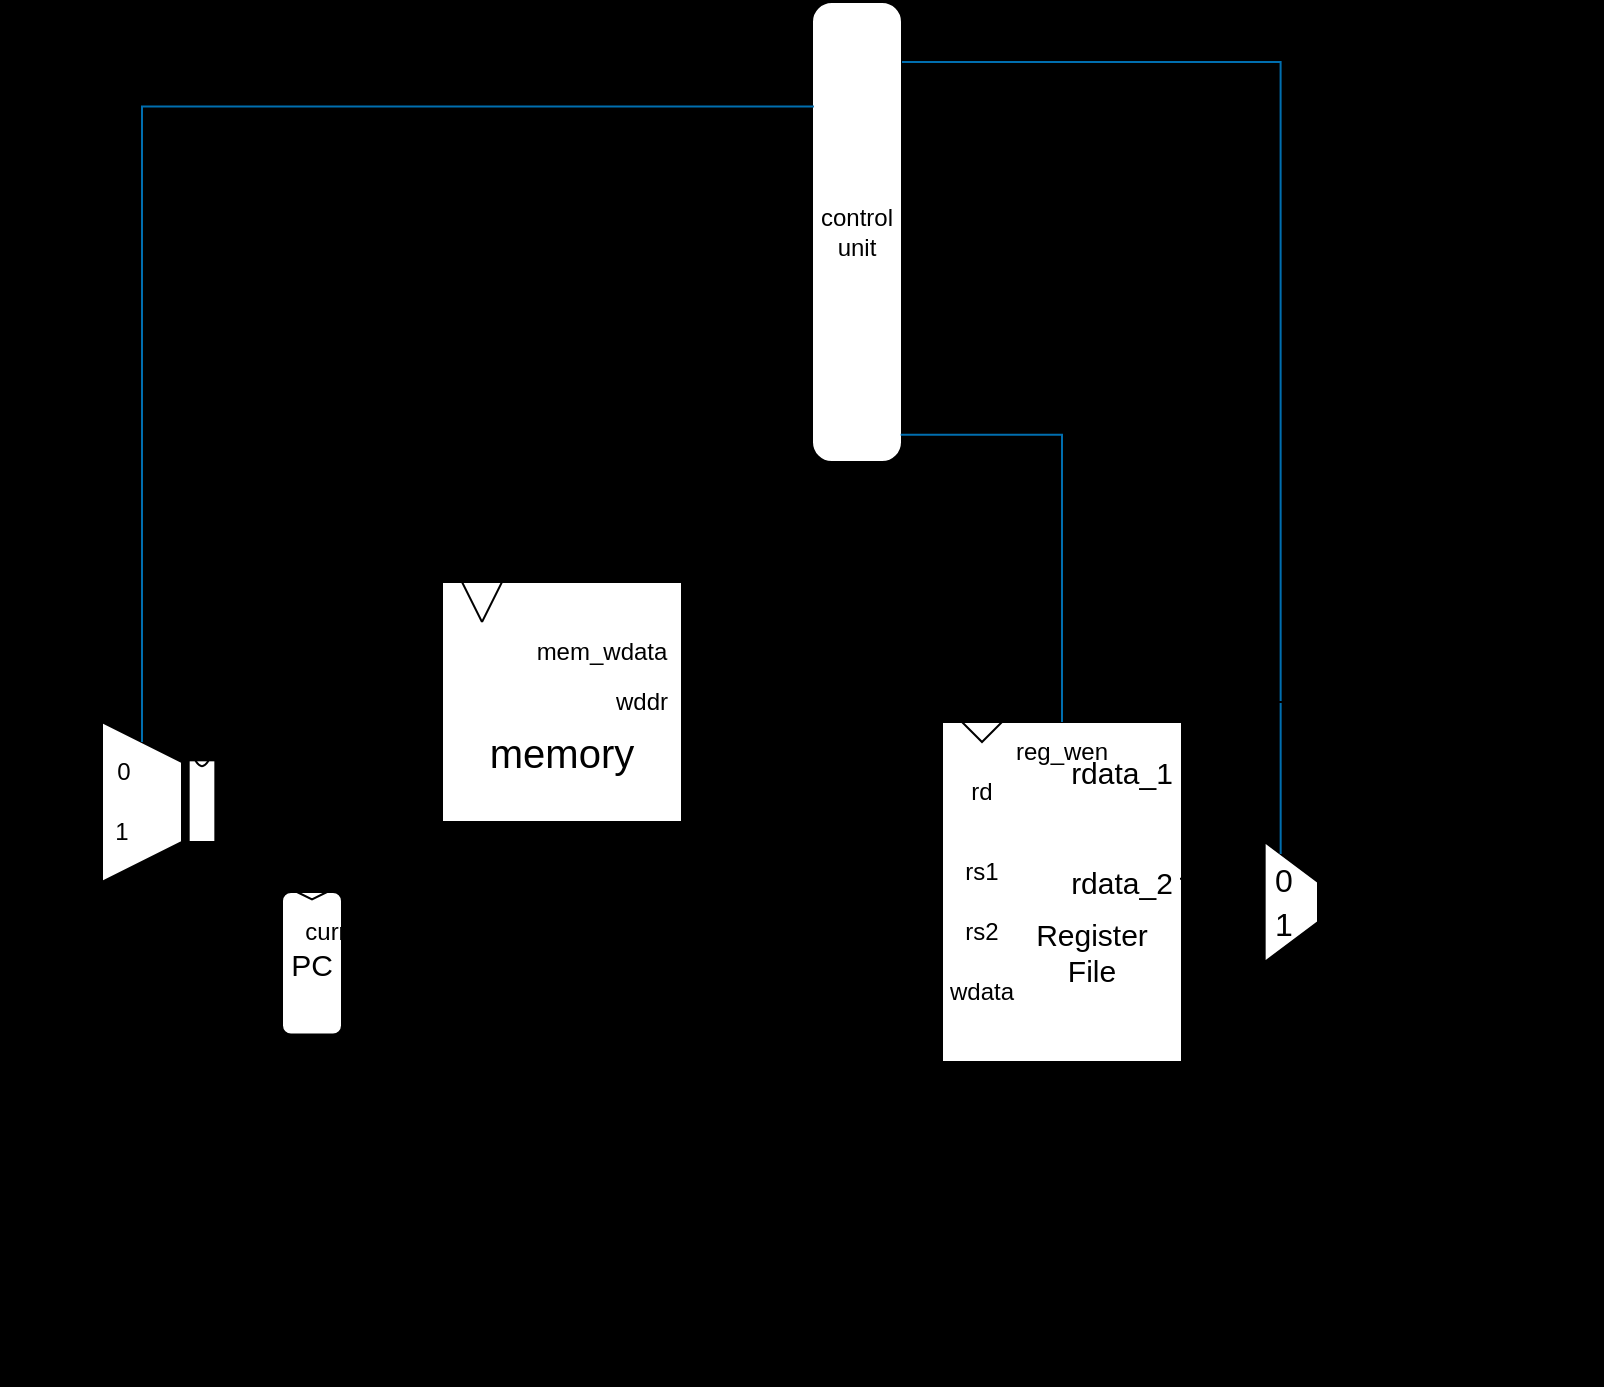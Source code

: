 <mxfile version="21.0.8" type="github" pages="2">
  <diagram name="Page-1" id="16e2658f-23c8-b752-8be9-c03fbebb8bbe">
    <mxGraphModel dx="666" dy="1023" grid="1" gridSize="10" guides="1" tooltips="1" connect="1" arrows="0" fold="1" page="0" pageScale="1" pageWidth="1100" pageHeight="850" background="#000000" math="0" shadow="0">
      <root>
        <mxCell id="0" />
        <mxCell id="1" parent="0" />
        <mxCell id="jSqCd0GQv_M0WnS283iv-14" value="" style="group" parent="1" vertex="1" connectable="0">
          <mxGeometry x="290" y="146.25" width="30" height="90" as="geometry" />
        </mxCell>
        <mxCell id="JPiBVwmPEjv8jOsTFSt1-4" value="PC" style="rounded=1;whiteSpace=wrap;html=1;fontSize=15;fillColor=default;container=0;" parent="jSqCd0GQv_M0WnS283iv-14" vertex="1">
          <mxGeometry y="18.75" width="30" height="71.25" as="geometry" />
        </mxCell>
        <mxCell id="JPiBVwmPEjv8jOsTFSt1-5" value="" style="edgeStyle=none;orthogonalLoop=1;jettySize=auto;html=1;rounded=0;fontSize=15;startArrow=none;startFill=0;endArrow=none;endFill=0;exitX=0.25;exitY=0;exitDx=0;exitDy=0;entryX=0.75;entryY=0;entryDx=0;entryDy=0;" parent="jSqCd0GQv_M0WnS283iv-14" source="JPiBVwmPEjv8jOsTFSt1-4" target="JPiBVwmPEjv8jOsTFSt1-4" edge="1">
          <mxGeometry width="80" relative="1" as="geometry">
            <mxPoint x="5.0" y="18.75" as="sourcePoint" />
            <mxPoint x="25.0" y="18.75" as="targetPoint" />
            <Array as="points">
              <mxPoint x="15" y="22.5" />
            </Array>
          </mxGeometry>
        </mxCell>
        <mxCell id="JPiBVwmPEjv8jOsTFSt1-6" value="" style="edgeStyle=none;orthogonalLoop=1;jettySize=auto;html=1;rounded=0;fontSize=15;startArrow=none;startFill=0;endArrow=none;endFill=0;" parent="jSqCd0GQv_M0WnS283iv-14" edge="1">
          <mxGeometry width="80" relative="1" as="geometry">
            <mxPoint x="15" y="11.25" as="sourcePoint" />
            <mxPoint x="14.905" y="18.75" as="targetPoint" />
            <Array as="points" />
          </mxGeometry>
        </mxCell>
        <mxCell id="JPiBVwmPEjv8jOsTFSt1-7" value="clk" style="text;strokeColor=none;align=center;fillColor=none;html=1;verticalAlign=middle;whiteSpace=wrap;rounded=0;fontSize=15;container=0;" parent="jSqCd0GQv_M0WnS283iv-14" vertex="1">
          <mxGeometry y="-6.25" width="30" height="11.25" as="geometry" />
        </mxCell>
        <mxCell id="jSqCd0GQv_M0WnS283iv-16" value="" style="edgeStyle=none;orthogonalLoop=1;jettySize=auto;html=1;rounded=0;fontSize=12;startSize=8;endSize=8;curved=1;endArrow=none;endFill=0;exitX=0.5;exitY=0;exitDx=0;exitDy=0;" parent="1" source="jSqCd0GQv_M0WnS283iv-67" edge="1">
          <mxGeometry width="120" relative="1" as="geometry">
            <mxPoint x="320" y="120" as="sourcePoint" />
            <mxPoint x="370" y="120" as="targetPoint" />
            <Array as="points" />
          </mxGeometry>
        </mxCell>
        <mxCell id="jSqCd0GQv_M0WnS283iv-17" value="" style="whiteSpace=wrap;html=1;aspect=fixed;fontFamily=Helvetica;fontSize=12;fontColor=default;direction=north;" parent="1" vertex="1">
          <mxGeometry x="370" y="10" width="120" height="120" as="geometry" />
        </mxCell>
        <mxCell id="jSqCd0GQv_M0WnS283iv-18" value="&lt;font style=&quot;font-size: 20px;&quot;&gt;memory&lt;/font&gt;" style="text;strokeColor=none;align=center;fillColor=none;html=1;verticalAlign=middle;whiteSpace=wrap;rounded=0;fontSize=12;fontFamily=Helvetica;fontColor=default;" parent="1" vertex="1">
          <mxGeometry x="400" y="80" width="60" height="30" as="geometry" />
        </mxCell>
        <mxCell id="jSqCd0GQv_M0WnS283iv-19" value="next_pc" style="text;strokeColor=none;align=center;fillColor=none;html=1;verticalAlign=middle;whiteSpace=wrap;rounded=0;fontSize=12;fontFamily=Helvetica;fontColor=default;" parent="1" vertex="1">
          <mxGeometry x="270" y="90" height="30" as="geometry" />
        </mxCell>
        <mxCell id="jSqCd0GQv_M0WnS283iv-20" value="inst" style="text;strokeColor=none;align=center;fillColor=none;html=1;verticalAlign=middle;whiteSpace=wrap;rounded=0;fontSize=12;fontFamily=Helvetica;fontColor=default;" parent="1" vertex="1">
          <mxGeometry x="490" y="90" width="60" height="30" as="geometry" />
        </mxCell>
        <mxCell id="jSqCd0GQv_M0WnS283iv-21" value="" style="edgeStyle=none;orthogonalLoop=1;jettySize=auto;html=1;rounded=0;labelBackgroundColor=default;strokeColor=default;fontFamily=Helvetica;fontSize=12;fontColor=default;endArrow=none;endFill=0;startSize=8;endSize=8;shape=connector;curved=1;" parent="1" edge="1">
          <mxGeometry width="120" relative="1" as="geometry">
            <mxPoint x="490" y="120" as="sourcePoint" />
            <mxPoint x="540" y="120" as="targetPoint" />
            <Array as="points" />
          </mxGeometry>
        </mxCell>
        <mxCell id="jSqCd0GQv_M0WnS283iv-22" value="" style="edgeStyle=none;orthogonalLoop=1;jettySize=auto;html=1;rounded=0;labelBackgroundColor=default;strokeColor=default;fontFamily=Helvetica;fontSize=12;fontColor=default;endArrow=none;endFill=0;startSize=8;endSize=8;shape=connector;curved=1;" parent="1" edge="1">
          <mxGeometry width="120" relative="1" as="geometry">
            <mxPoint x="540" y="90" as="sourcePoint" />
            <mxPoint x="540" y="240" as="targetPoint" />
            <Array as="points" />
          </mxGeometry>
        </mxCell>
        <mxCell id="jSqCd0GQv_M0WnS283iv-33" value="" style="edgeStyle=none;orthogonalLoop=1;jettySize=auto;html=1;rounded=0;labelBackgroundColor=default;strokeColor=default;fontFamily=Helvetica;fontSize=12;fontColor=default;endArrow=none;endFill=0;startSize=8;endSize=8;shape=connector;curved=1;" parent="1" edge="1">
          <mxGeometry width="120" relative="1" as="geometry">
            <mxPoint x="540" y="114.66" as="sourcePoint" />
            <mxPoint x="620" y="115" as="targetPoint" />
            <Array as="points" />
          </mxGeometry>
        </mxCell>
        <mxCell id="jSqCd0GQv_M0WnS283iv-34" value="19:15" style="text;strokeColor=none;align=center;fillColor=none;html=1;verticalAlign=middle;whiteSpace=wrap;rounded=0;fontSize=12;fontFamily=Helvetica;fontColor=default;" parent="1" vertex="1">
          <mxGeometry x="550" y="90" width="60" height="30" as="geometry" />
        </mxCell>
        <mxCell id="jSqCd0GQv_M0WnS283iv-35" value="" style="edgeStyle=none;orthogonalLoop=1;jettySize=auto;html=1;rounded=0;labelBackgroundColor=default;strokeColor=default;fontFamily=Helvetica;fontSize=12;fontColor=default;endArrow=none;endFill=0;startSize=8;endSize=8;shape=connector;curved=1;" parent="1" edge="1">
          <mxGeometry width="120" relative="1" as="geometry">
            <mxPoint x="540" y="154.66" as="sourcePoint" />
            <mxPoint x="620" y="155" as="targetPoint" />
            <Array as="points" />
          </mxGeometry>
        </mxCell>
        <mxCell id="jSqCd0GQv_M0WnS283iv-36" value="24:20" style="text;strokeColor=none;align=center;fillColor=none;html=1;verticalAlign=middle;whiteSpace=wrap;rounded=0;fontSize=12;fontFamily=Helvetica;fontColor=default;" parent="1" vertex="1">
          <mxGeometry x="550" y="130" width="60" height="30" as="geometry" />
        </mxCell>
        <mxCell id="jSqCd0GQv_M0WnS283iv-39" value="" style="edgeStyle=none;orthogonalLoop=1;jettySize=auto;html=1;rounded=0;labelBackgroundColor=default;strokeColor=default;fontFamily=Helvetica;fontSize=12;fontColor=default;endArrow=none;endFill=0;startSize=8;endSize=8;shape=connector;curved=1;" parent="1" edge="1">
          <mxGeometry width="120" relative="1" as="geometry">
            <mxPoint x="540" y="184.66" as="sourcePoint" />
            <mxPoint x="620" y="185" as="targetPoint" />
            <Array as="points" />
          </mxGeometry>
        </mxCell>
        <mxCell id="jSqCd0GQv_M0WnS283iv-40" value="11:7" style="text;strokeColor=none;align=center;fillColor=none;html=1;verticalAlign=middle;whiteSpace=wrap;rounded=0;fontSize=12;fontFamily=Helvetica;fontColor=default;" parent="1" vertex="1">
          <mxGeometry x="550" y="160" width="60" height="30" as="geometry" />
        </mxCell>
        <mxCell id="jSqCd0GQv_M0WnS283iv-44" value="control&lt;br&gt;unit" style="rounded=1;whiteSpace=wrap;html=1;fontFamily=Helvetica;fontSize=12;fontColor=default;direction=south;arcSize=22;" parent="1" vertex="1">
          <mxGeometry x="555" y="-280" width="45" height="230" as="geometry" />
        </mxCell>
        <mxCell id="jSqCd0GQv_M0WnS283iv-45" value="need_imm" style="text;strokeColor=none;align=center;fillColor=none;html=1;verticalAlign=middle;whiteSpace=wrap;rounded=0;fontSize=12;fontFamily=Helvetica;fontColor=default;" parent="1" vertex="1">
          <mxGeometry x="610" y="-280" width="60" height="30" as="geometry" />
        </mxCell>
        <mxCell id="jSqCd0GQv_M0WnS283iv-46" value="inst_not_ipl" style="text;strokeColor=none;align=center;fillColor=none;html=1;verticalAlign=middle;whiteSpace=wrap;rounded=0;fontSize=12;fontFamily=Helvetica;fontColor=default;" parent="1" vertex="1">
          <mxGeometry x="610" y="-160" width="60" height="30" as="geometry" />
        </mxCell>
        <mxCell id="jSqCd0GQv_M0WnS283iv-47" value="is_ebreak" style="text;strokeColor=none;align=center;fillColor=none;html=1;verticalAlign=middle;whiteSpace=wrap;rounded=0;fontSize=12;fontFamily=Helvetica;fontColor=default;" parent="1" vertex="1">
          <mxGeometry x="610" y="-200" width="60" height="30" as="geometry" />
        </mxCell>
        <mxCell id="jSqCd0GQv_M0WnS283iv-48" value="is_auipc" style="text;strokeColor=none;align=center;fillColor=none;html=1;verticalAlign=middle;whiteSpace=wrap;rounded=0;fontSize=12;fontFamily=Helvetica;fontColor=default;" parent="1" vertex="1">
          <mxGeometry x="610" y="-240" width="60" height="30" as="geometry" />
        </mxCell>
        <mxCell id="jSqCd0GQv_M0WnS283iv-59" value="" style="group" parent="1" vertex="1" connectable="0">
          <mxGeometry x="600" y="280" width="120" height="50" as="geometry" />
        </mxCell>
        <mxCell id="jSqCd0GQv_M0WnS283iv-52" value="" style="edgeStyle=none;orthogonalLoop=1;jettySize=auto;html=1;rounded=0;labelBackgroundColor=default;strokeColor=default;fontFamily=Helvetica;fontSize=12;fontColor=default;endArrow=none;endFill=0;startSize=8;endSize=8;shape=connector;curved=1;" parent="jSqCd0GQv_M0WnS283iv-59" edge="1">
          <mxGeometry width="120" relative="1" as="geometry">
            <mxPoint x="0.289" y="31.25" as="sourcePoint" />
            <mxPoint x="120" as="targetPoint" />
            <Array as="points" />
          </mxGeometry>
        </mxCell>
        <mxCell id="jSqCd0GQv_M0WnS283iv-54" value="" style="edgeStyle=none;orthogonalLoop=1;jettySize=auto;html=1;rounded=0;labelBackgroundColor=default;strokeColor=default;fontFamily=Helvetica;fontSize=12;fontColor=default;endArrow=none;endFill=0;startSize=8;endSize=8;shape=connector;curved=1;" parent="jSqCd0GQv_M0WnS283iv-59" edge="1">
          <mxGeometry width="120" relative="1" as="geometry">
            <mxPoint x="0.289" y="50" as="sourcePoint" />
            <mxPoint x="120" y="50" as="targetPoint" />
            <Array as="points" />
          </mxGeometry>
        </mxCell>
        <mxCell id="jSqCd0GQv_M0WnS283iv-55" value="" style="edgeStyle=none;orthogonalLoop=1;jettySize=auto;html=1;rounded=0;labelBackgroundColor=default;strokeColor=default;fontFamily=Helvetica;fontSize=12;fontColor=default;endArrow=none;endFill=0;startSize=8;endSize=8;shape=connector;curved=1;" parent="jSqCd0GQv_M0WnS283iv-59" edge="1">
          <mxGeometry width="120" relative="1" as="geometry">
            <mxPoint x="120" as="sourcePoint" />
            <mxPoint x="120" y="50" as="targetPoint" />
            <Array as="points" />
          </mxGeometry>
        </mxCell>
        <mxCell id="jSqCd0GQv_M0WnS283iv-56" value="" style="edgeStyle=none;orthogonalLoop=1;jettySize=auto;html=1;rounded=0;labelBackgroundColor=default;strokeColor=default;fontFamily=Helvetica;fontSize=12;fontColor=default;endArrow=none;endFill=0;startSize=8;endSize=8;shape=connector;curved=1;" parent="jSqCd0GQv_M0WnS283iv-59" edge="1">
          <mxGeometry width="120" relative="1" as="geometry">
            <mxPoint y="31.25" as="sourcePoint" />
            <mxPoint x="0.289" y="50" as="targetPoint" />
            <Array as="points" />
          </mxGeometry>
        </mxCell>
        <mxCell id="jSqCd0GQv_M0WnS283iv-58" value="extend" style="text;strokeColor=none;align=center;fillColor=none;html=1;verticalAlign=middle;whiteSpace=wrap;rounded=0;fontSize=12;fontFamily=Helvetica;fontColor=default;container=0;" parent="jSqCd0GQv_M0WnS283iv-59" vertex="1">
          <mxGeometry x="40.035" y="27.778" width="39.936" height="16.667" as="geometry" />
        </mxCell>
        <mxCell id="jSqCd0GQv_M0WnS283iv-60" value="" style="edgeStyle=none;orthogonalLoop=1;jettySize=auto;html=1;rounded=0;labelBackgroundColor=default;strokeColor=default;fontFamily=Helvetica;fontSize=12;fontColor=default;endArrow=none;endFill=0;startSize=8;endSize=8;shape=connector;curved=1;" parent="1" edge="1">
          <mxGeometry width="120" relative="1" as="geometry">
            <mxPoint x="380" y="10" as="sourcePoint" />
            <mxPoint x="390" y="30" as="targetPoint" />
            <Array as="points" />
          </mxGeometry>
        </mxCell>
        <mxCell id="jSqCd0GQv_M0WnS283iv-61" value="" style="edgeStyle=none;orthogonalLoop=1;jettySize=auto;html=1;rounded=0;labelBackgroundColor=default;strokeColor=default;fontFamily=Helvetica;fontSize=12;fontColor=default;endArrow=none;endFill=0;startSize=8;endSize=8;shape=connector;curved=1;" parent="1" edge="1">
          <mxGeometry width="120" relative="1" as="geometry">
            <mxPoint x="400" y="10" as="sourcePoint" />
            <mxPoint x="390" y="30" as="targetPoint" />
            <Array as="points" />
          </mxGeometry>
        </mxCell>
        <mxCell id="jSqCd0GQv_M0WnS283iv-62" value="" style="edgeStyle=none;orthogonalLoop=1;jettySize=auto;html=1;rounded=0;labelBackgroundColor=default;strokeColor=default;fontFamily=Helvetica;fontSize=12;fontColor=default;endArrow=none;endFill=0;startSize=8;endSize=8;shape=connector;curved=1;" parent="1" edge="1">
          <mxGeometry width="120" relative="1" as="geometry">
            <mxPoint x="390" y="-10" as="sourcePoint" />
            <mxPoint x="390" y="10" as="targetPoint" />
            <Array as="points" />
          </mxGeometry>
        </mxCell>
        <mxCell id="jSqCd0GQv_M0WnS283iv-64" value="clk" style="text;strokeColor=none;align=center;fillColor=none;html=1;verticalAlign=middle;whiteSpace=wrap;rounded=0;fontSize=12;fontFamily=Helvetica;fontColor=default;" parent="1" vertex="1">
          <mxGeometry x="360" y="-40" width="60" height="30" as="geometry" />
        </mxCell>
        <mxCell id="jSqCd0GQv_M0WnS283iv-67" value="" style="shape=trapezoid;perimeter=trapezoidPerimeter;whiteSpace=wrap;html=1;fixedSize=1;fontFamily=Helvetica;fontSize=12;fontColor=default;direction=south;" parent="1" vertex="1">
          <mxGeometry x="200" y="80" width="40" height="80" as="geometry" />
        </mxCell>
        <mxCell id="jSqCd0GQv_M0WnS283iv-70" value="" style="edgeStyle=none;orthogonalLoop=1;jettySize=auto;html=1;rounded=0;labelBackgroundColor=default;strokeColor=default;fontFamily=Helvetica;fontSize=12;fontColor=default;endArrow=none;endFill=0;startSize=8;endSize=8;shape=connector;curved=1;" parent="1" edge="1">
          <mxGeometry width="120" relative="1" as="geometry">
            <mxPoint x="260" y="200" as="sourcePoint" />
            <mxPoint x="290" y="200" as="targetPoint" />
            <Array as="points" />
          </mxGeometry>
        </mxCell>
        <mxCell id="jSqCd0GQv_M0WnS283iv-71" value="" style="edgeStyle=none;orthogonalLoop=1;jettySize=auto;html=1;rounded=0;labelBackgroundColor=default;strokeColor=default;fontFamily=Helvetica;fontSize=12;fontColor=default;endArrow=none;endFill=0;startSize=8;endSize=8;shape=connector;curved=1;" parent="1" edge="1">
          <mxGeometry width="120" relative="1" as="geometry">
            <mxPoint x="260" y="120" as="sourcePoint" />
            <mxPoint x="260" y="200" as="targetPoint" />
            <Array as="points" />
          </mxGeometry>
        </mxCell>
        <mxCell id="jSqCd0GQv_M0WnS283iv-75" value="0" style="text;strokeColor=none;align=center;fillColor=none;html=1;verticalAlign=middle;whiteSpace=wrap;rounded=0;fontSize=12;fontFamily=Helvetica;fontColor=default;" parent="1" vertex="1">
          <mxGeometry x="181" y="90" width="60" height="30" as="geometry" />
        </mxCell>
        <mxCell id="jSqCd0GQv_M0WnS283iv-76" value="1" style="text;strokeColor=none;align=center;fillColor=none;html=1;verticalAlign=middle;whiteSpace=wrap;rounded=0;fontSize=12;fontFamily=Helvetica;fontColor=default;" parent="1" vertex="1">
          <mxGeometry x="180" y="120" width="60" height="30" as="geometry" />
        </mxCell>
        <mxCell id="jSqCd0GQv_M0WnS283iv-107" value="4" style="text;strokeColor=none;align=center;fillColor=none;html=1;verticalAlign=middle;whiteSpace=wrap;rounded=0;fontSize=12;fontFamily=Helvetica;fontColor=default;" parent="1" vertex="1">
          <mxGeometry x="300" y="320" width="60" height="30" as="geometry" />
        </mxCell>
        <mxCell id="jSqCd0GQv_M0WnS283iv-109" value="" style="edgeStyle=elbowEdgeStyle;elbow=horizontal;endArrow=none;html=1;curved=0;rounded=0;endSize=8;startSize=8;labelBackgroundColor=default;strokeColor=default;fontFamily=Helvetica;fontSize=12;fontColor=default;shape=connector;endFill=0;" parent="1" edge="1">
          <mxGeometry width="50" height="50" relative="1" as="geometry">
            <mxPoint x="320" y="200" as="sourcePoint" />
            <mxPoint x="350" y="280" as="targetPoint" />
            <Array as="points">
              <mxPoint x="340" y="240" />
            </Array>
          </mxGeometry>
        </mxCell>
        <mxCell id="jSqCd0GQv_M0WnS283iv-113" value="" style="edgeStyle=segmentEdgeStyle;endArrow=none;html=1;curved=0;rounded=0;endSize=8;startSize=8;labelBackgroundColor=default;strokeColor=default;fontFamily=Helvetica;fontSize=12;fontColor=default;shape=connector;endFill=0;" parent="1" edge="1">
          <mxGeometry width="50" height="50" relative="1" as="geometry">
            <mxPoint x="600" y="320" as="sourcePoint" />
            <mxPoint x="540" y="220" as="targetPoint" />
          </mxGeometry>
        </mxCell>
        <mxCell id="jSqCd0GQv_M0WnS283iv-124" value="for control transfer instructions,&amp;nbsp; like jar&amp;nbsp; ..." style="text;strokeColor=none;align=center;fillColor=none;html=1;verticalAlign=middle;whiteSpace=wrap;rounded=0;fontSize=12;fontFamily=Helvetica;fontColor=default;" parent="1" vertex="1">
          <mxGeometry x="800" y="360" width="150" height="30" as="geometry" />
        </mxCell>
        <mxCell id="jSqCd0GQv_M0WnS283iv-137" value="" style="edgeStyle=none;orthogonalLoop=1;jettySize=auto;html=1;rounded=0;labelBackgroundColor=default;strokeColor=default;fontFamily=Helvetica;fontSize=12;fontColor=default;endArrow=none;endFill=0;startSize=8;endSize=8;shape=connector;curved=1;" parent="1" edge="1">
          <mxGeometry width="120" relative="1" as="geometry">
            <mxPoint x="340" y="260" as="sourcePoint" />
            <mxPoint x="830" y="260" as="targetPoint" />
            <Array as="points" />
          </mxGeometry>
        </mxCell>
        <mxCell id="jSqCd0GQv_M0WnS283iv-160" value="" style="group" parent="1" vertex="1" connectable="0">
          <mxGeometry x="350" y="270" width="59.14" height="80" as="geometry" />
        </mxCell>
        <mxCell id="jSqCd0GQv_M0WnS283iv-144" value="" style="edgeStyle=none;orthogonalLoop=1;jettySize=auto;html=1;rounded=0;labelBackgroundColor=default;strokeColor=default;fontFamily=Helvetica;fontSize=12;fontColor=default;endArrow=none;endFill=0;startSize=8;endSize=8;shape=connector;curved=1;" parent="jSqCd0GQv_M0WnS283iv-160" edge="1">
          <mxGeometry width="120" relative="1" as="geometry">
            <mxPoint x="20" y="30" as="sourcePoint" />
            <mxPoint x="30" y="40" as="targetPoint" />
            <Array as="points" />
          </mxGeometry>
        </mxCell>
        <mxCell id="jSqCd0GQv_M0WnS283iv-145" value="" style="edgeStyle=none;orthogonalLoop=1;jettySize=auto;html=1;rounded=0;labelBackgroundColor=default;strokeColor=default;fontFamily=Helvetica;fontSize=12;fontColor=default;endArrow=none;endFill=0;startSize=8;endSize=8;shape=connector;curved=1;" parent="jSqCd0GQv_M0WnS283iv-160" edge="1">
          <mxGeometry width="120" relative="1" as="geometry">
            <mxPoint x="20" y="50" as="sourcePoint" />
            <mxPoint x="30" y="40" as="targetPoint" />
            <Array as="points" />
          </mxGeometry>
        </mxCell>
        <mxCell id="jSqCd0GQv_M0WnS283iv-94" value="" style="endArrow=none;html=1;rounded=0;fontSize=23;labelBackgroundColor=default;strokeColor=default;fontFamily=Helvetica;fontColor=default;startSize=8;endSize=8;shape=connector;curved=1;" parent="jSqCd0GQv_M0WnS283iv-160" edge="1">
          <mxGeometry width="50" height="50" relative="1" as="geometry">
            <mxPoint y="10" as="sourcePoint" />
            <mxPoint x="20.571" y="10" as="targetPoint" />
          </mxGeometry>
        </mxCell>
        <mxCell id="jSqCd0GQv_M0WnS283iv-98" value="" style="endArrow=none;html=1;rounded=0;labelBackgroundColor=default;strokeColor=default;fontFamily=Helvetica;fontSize=12;fontColor=default;startSize=8;endSize=8;shape=connector;curved=1;" parent="jSqCd0GQv_M0WnS283iv-160" edge="1">
          <mxGeometry width="50" height="50" relative="1" as="geometry">
            <mxPoint x="20.571" as="sourcePoint" />
            <mxPoint x="54.857" y="20" as="targetPoint" />
          </mxGeometry>
        </mxCell>
        <mxCell id="jSqCd0GQv_M0WnS283iv-99" value="" style="endArrow=none;html=1;rounded=0;movable=1;resizable=1;rotatable=1;deletable=1;editable=1;locked=0;connectable=1;labelBackgroundColor=default;strokeColor=default;fontFamily=Helvetica;fontSize=12;fontColor=default;startSize=8;endSize=8;shape=connector;curved=1;" parent="jSqCd0GQv_M0WnS283iv-160" edge="1">
          <mxGeometry width="50" height="50" relative="1" as="geometry">
            <mxPoint x="54.857" y="56" as="sourcePoint" />
            <mxPoint x="20.571" y="80" as="targetPoint" />
          </mxGeometry>
        </mxCell>
        <mxCell id="jSqCd0GQv_M0WnS283iv-100" value="" style="endArrow=none;html=1;rounded=0;labelBackgroundColor=default;strokeColor=default;fontFamily=Helvetica;fontSize=12;fontColor=default;startSize=8;endSize=8;shape=connector;curved=1;" parent="jSqCd0GQv_M0WnS283iv-160" edge="1">
          <mxGeometry width="50" height="50" relative="1" as="geometry">
            <mxPoint x="54.857" y="56" as="sourcePoint" />
            <mxPoint x="54.857" y="19.999" as="targetPoint" />
          </mxGeometry>
        </mxCell>
        <mxCell id="jSqCd0GQv_M0WnS283iv-101" value="&lt;font style=&quot;font-size: 23px;&quot;&gt;+&lt;/font&gt;" style="text;strokeColor=none;align=center;fillColor=none;html=1;verticalAlign=middle;whiteSpace=wrap;rounded=0;direction=south;rotation=-90;fontSize=12;fontFamily=Helvetica;fontColor=default;container=0;" parent="jSqCd0GQv_M0WnS283iv-160" vertex="1">
          <mxGeometry x="39.997" y="26" width="10.286" height="28" as="geometry" />
        </mxCell>
        <mxCell id="jSqCd0GQv_M0WnS283iv-102" value="" style="endArrow=none;html=1;rounded=0;fontSize=23;labelBackgroundColor=default;strokeColor=default;fontFamily=Helvetica;fontColor=default;startSize=8;endSize=8;shape=connector;curved=1;" parent="jSqCd0GQv_M0WnS283iv-160" edge="1">
          <mxGeometry width="50" height="50" relative="1" as="geometry">
            <mxPoint y="63" as="sourcePoint" />
            <mxPoint x="20.571" y="63" as="targetPoint" />
          </mxGeometry>
        </mxCell>
        <mxCell id="jSqCd0GQv_M0WnS283iv-147" value="" style="edgeStyle=none;orthogonalLoop=1;jettySize=auto;html=1;rounded=0;labelBackgroundColor=default;strokeColor=default;fontFamily=Helvetica;fontSize=12;fontColor=default;endArrow=none;endFill=0;startSize=8;endSize=8;shape=connector;curved=1;" parent="jSqCd0GQv_M0WnS283iv-160" edge="1">
          <mxGeometry width="120" relative="1" as="geometry">
            <mxPoint x="20" as="sourcePoint" />
            <mxPoint x="20" y="30" as="targetPoint" />
            <Array as="points" />
          </mxGeometry>
        </mxCell>
        <mxCell id="jSqCd0GQv_M0WnS283iv-148" value="" style="edgeStyle=none;orthogonalLoop=1;jettySize=auto;html=1;rounded=0;labelBackgroundColor=default;strokeColor=default;fontFamily=Helvetica;fontSize=12;fontColor=default;endArrow=none;endFill=0;startSize=8;endSize=8;shape=connector;curved=1;" parent="jSqCd0GQv_M0WnS283iv-160" edge="1">
          <mxGeometry width="120" relative="1" as="geometry">
            <mxPoint x="20" y="50" as="sourcePoint" />
            <mxPoint x="20" y="80" as="targetPoint" />
            <Array as="points" />
          </mxGeometry>
        </mxCell>
        <mxCell id="jSqCd0GQv_M0WnS283iv-161" value="" style="group" parent="1" vertex="1" connectable="0">
          <mxGeometry x="830" y="250" width="59.14" height="80" as="geometry" />
        </mxCell>
        <mxCell id="jSqCd0GQv_M0WnS283iv-162" value="" style="edgeStyle=none;orthogonalLoop=1;jettySize=auto;html=1;rounded=0;labelBackgroundColor=default;strokeColor=default;fontFamily=Helvetica;fontSize=12;fontColor=default;endArrow=none;endFill=0;startSize=8;endSize=8;shape=connector;curved=1;" parent="jSqCd0GQv_M0WnS283iv-161" edge="1">
          <mxGeometry width="120" relative="1" as="geometry">
            <mxPoint x="20" y="30" as="sourcePoint" />
            <mxPoint x="30" y="40" as="targetPoint" />
            <Array as="points" />
          </mxGeometry>
        </mxCell>
        <mxCell id="jSqCd0GQv_M0WnS283iv-163" value="" style="edgeStyle=none;orthogonalLoop=1;jettySize=auto;html=1;rounded=0;labelBackgroundColor=default;strokeColor=default;fontFamily=Helvetica;fontSize=12;fontColor=default;endArrow=none;endFill=0;startSize=8;endSize=8;shape=connector;curved=1;" parent="jSqCd0GQv_M0WnS283iv-161" edge="1">
          <mxGeometry width="120" relative="1" as="geometry">
            <mxPoint x="20" y="50" as="sourcePoint" />
            <mxPoint x="30" y="40" as="targetPoint" />
            <Array as="points" />
          </mxGeometry>
        </mxCell>
        <mxCell id="jSqCd0GQv_M0WnS283iv-164" value="" style="endArrow=none;html=1;rounded=0;fontSize=23;labelBackgroundColor=default;strokeColor=default;fontFamily=Helvetica;fontColor=default;startSize=8;endSize=8;shape=connector;curved=1;" parent="jSqCd0GQv_M0WnS283iv-161" edge="1">
          <mxGeometry width="50" height="50" relative="1" as="geometry">
            <mxPoint y="10" as="sourcePoint" />
            <mxPoint x="20.571" y="10" as="targetPoint" />
          </mxGeometry>
        </mxCell>
        <mxCell id="jSqCd0GQv_M0WnS283iv-165" value="" style="endArrow=none;html=1;rounded=0;labelBackgroundColor=default;strokeColor=default;fontFamily=Helvetica;fontSize=12;fontColor=default;startSize=8;endSize=8;shape=connector;curved=1;" parent="jSqCd0GQv_M0WnS283iv-161" edge="1">
          <mxGeometry width="50" height="50" relative="1" as="geometry">
            <mxPoint x="20.571" as="sourcePoint" />
            <mxPoint x="54.857" y="20" as="targetPoint" />
          </mxGeometry>
        </mxCell>
        <mxCell id="jSqCd0GQv_M0WnS283iv-166" value="" style="endArrow=none;html=1;rounded=0;movable=1;resizable=1;rotatable=1;deletable=1;editable=1;locked=0;connectable=1;labelBackgroundColor=default;strokeColor=default;fontFamily=Helvetica;fontSize=12;fontColor=default;startSize=8;endSize=8;shape=connector;curved=1;" parent="jSqCd0GQv_M0WnS283iv-161" edge="1">
          <mxGeometry width="50" height="50" relative="1" as="geometry">
            <mxPoint x="54.857" y="56" as="sourcePoint" />
            <mxPoint x="20.571" y="80" as="targetPoint" />
          </mxGeometry>
        </mxCell>
        <mxCell id="jSqCd0GQv_M0WnS283iv-167" value="" style="endArrow=none;html=1;rounded=0;labelBackgroundColor=default;strokeColor=default;fontFamily=Helvetica;fontSize=12;fontColor=default;startSize=8;endSize=8;shape=connector;curved=1;" parent="jSqCd0GQv_M0WnS283iv-161" edge="1">
          <mxGeometry width="50" height="50" relative="1" as="geometry">
            <mxPoint x="54.857" y="56" as="sourcePoint" />
            <mxPoint x="54.857" y="19.999" as="targetPoint" />
          </mxGeometry>
        </mxCell>
        <mxCell id="jSqCd0GQv_M0WnS283iv-168" value="&lt;font style=&quot;font-size: 23px;&quot;&gt;+&lt;/font&gt;" style="text;strokeColor=none;align=center;fillColor=none;html=1;verticalAlign=middle;whiteSpace=wrap;rounded=0;direction=south;rotation=-90;fontSize=12;fontFamily=Helvetica;fontColor=default;container=0;" parent="jSqCd0GQv_M0WnS283iv-161" vertex="1">
          <mxGeometry x="39.997" y="26" width="10.286" height="28" as="geometry" />
        </mxCell>
        <mxCell id="jSqCd0GQv_M0WnS283iv-170" value="" style="edgeStyle=none;orthogonalLoop=1;jettySize=auto;html=1;rounded=0;labelBackgroundColor=default;strokeColor=default;fontFamily=Helvetica;fontSize=12;fontColor=default;endArrow=none;endFill=0;startSize=8;endSize=8;shape=connector;curved=1;" parent="jSqCd0GQv_M0WnS283iv-161" edge="1">
          <mxGeometry width="120" relative="1" as="geometry">
            <mxPoint x="20" as="sourcePoint" />
            <mxPoint x="20" y="30" as="targetPoint" />
            <Array as="points" />
          </mxGeometry>
        </mxCell>
        <mxCell id="jSqCd0GQv_M0WnS283iv-171" value="" style="edgeStyle=none;orthogonalLoop=1;jettySize=auto;html=1;rounded=0;labelBackgroundColor=default;strokeColor=default;fontFamily=Helvetica;fontSize=12;fontColor=default;endArrow=none;endFill=0;startSize=8;endSize=8;shape=connector;curved=1;" parent="jSqCd0GQv_M0WnS283iv-161" edge="1">
          <mxGeometry width="120" relative="1" as="geometry">
            <mxPoint x="20" y="50" as="sourcePoint" />
            <mxPoint x="20" y="80" as="targetPoint" />
            <Array as="points" />
          </mxGeometry>
        </mxCell>
        <mxCell id="jSqCd0GQv_M0WnS283iv-172" value="" style="edgeStyle=none;orthogonalLoop=1;jettySize=auto;html=1;rounded=0;labelBackgroundColor=default;strokeColor=default;fontFamily=Helvetica;fontSize=12;fontColor=default;endArrow=none;endFill=0;startSize=8;endSize=8;shape=connector;curved=1;" parent="1" edge="1">
          <mxGeometry width="120" relative="1" as="geometry">
            <mxPoint x="720" y="309.74" as="sourcePoint" />
            <mxPoint x="850" y="310" as="targetPoint" />
            <Array as="points" />
          </mxGeometry>
        </mxCell>
        <mxCell id="jSqCd0GQv_M0WnS283iv-177" value="" style="edgeStyle=segmentEdgeStyle;endArrow=none;html=1;curved=0;rounded=0;endSize=8;startSize=8;labelBackgroundColor=default;strokeColor=default;fontFamily=Helvetica;fontSize=12;fontColor=default;shape=connector;elbow=horizontal;endFill=0;entryX=0;entryY=0.5;entryDx=0;entryDy=0;" parent="1" edge="1">
          <mxGeometry width="50" height="50" relative="1" as="geometry">
            <mxPoint x="402.14" y="310.003" as="sourcePoint" />
            <mxPoint x="173" y="105" as="targetPoint" />
            <Array as="points">
              <mxPoint x="423" y="310" />
              <mxPoint x="423" y="360" />
              <mxPoint x="173" y="360" />
            </Array>
          </mxGeometry>
        </mxCell>
        <mxCell id="jSqCd0GQv_M0WnS283iv-178" value="" style="edgeStyle=none;orthogonalLoop=1;jettySize=auto;html=1;rounded=0;labelBackgroundColor=default;strokeColor=default;fontFamily=Helvetica;fontSize=12;fontColor=default;endArrow=none;endFill=0;startSize=8;endSize=8;shape=connector;curved=0;elbow=horizontal;" parent="1" edge="1">
          <mxGeometry width="120" relative="1" as="geometry">
            <mxPoint x="173" y="105" as="sourcePoint" />
            <mxPoint x="200" y="105" as="targetPoint" />
            <Array as="points" />
          </mxGeometry>
        </mxCell>
        <mxCell id="jSqCd0GQv_M0WnS283iv-179" value="is_jal" style="text;strokeColor=none;align=center;fillColor=none;html=1;verticalAlign=middle;whiteSpace=wrap;rounded=0;fontSize=12;fontFamily=Helvetica;fontColor=default;" parent="1" vertex="1">
          <mxGeometry x="490" y="-260" width="60" height="30" as="geometry" />
        </mxCell>
        <mxCell id="jSqCd0GQv_M0WnS283iv-190" style="edgeStyle=segmentEdgeStyle;shape=connector;curved=0;rounded=0;orthogonalLoop=1;jettySize=auto;html=1;exitX=1;exitY=0;exitDx=0;exitDy=0;labelBackgroundColor=default;strokeColor=default;fontFamily=Helvetica;fontSize=12;fontColor=default;endArrow=none;endFill=0;startSize=8;endSize=8;elbow=horizontal;" parent="1" source="jSqCd0GQv_M0WnS283iv-182" edge="1">
          <mxGeometry relative="1" as="geometry">
            <mxPoint x="150" y="140" as="targetPoint" />
          </mxGeometry>
        </mxCell>
        <mxCell id="jSqCd0GQv_M0WnS283iv-182" value="" style="shape=partialRectangle;whiteSpace=wrap;html=1;bottom=0;right=0;fillColor=none;fontFamily=Helvetica;fontSize=12;fontColor=default;direction=south;" parent="1" vertex="1">
          <mxGeometry x="885.14" y="290" width="60" height="120" as="geometry" />
        </mxCell>
        <mxCell id="jSqCd0GQv_M0WnS283iv-185" style="edgeStyle=segmentEdgeStyle;shape=connector;curved=0;rounded=0;orthogonalLoop=1;jettySize=auto;html=1;exitX=0.5;exitY=1;exitDx=0;exitDy=0;labelBackgroundColor=default;strokeColor=default;fontFamily=Helvetica;fontSize=12;fontColor=default;endArrow=none;endFill=0;startSize=8;endSize=8;elbow=horizontal;" parent="1" source="jSqCd0GQv_M0WnS283iv-182" target="jSqCd0GQv_M0WnS283iv-182" edge="1">
          <mxGeometry relative="1" as="geometry" />
        </mxCell>
        <mxCell id="jSqCd0GQv_M0WnS283iv-186" style="edgeStyle=segmentEdgeStyle;shape=connector;curved=0;rounded=0;orthogonalLoop=1;jettySize=auto;html=1;exitX=0.25;exitY=0;exitDx=0;exitDy=0;labelBackgroundColor=default;strokeColor=default;fontFamily=Helvetica;fontSize=12;fontColor=default;endArrow=none;endFill=0;startSize=8;endSize=8;elbow=horizontal;" parent="1" source="jSqCd0GQv_M0WnS283iv-182" target="jSqCd0GQv_M0WnS283iv-182" edge="1">
          <mxGeometry relative="1" as="geometry" />
        </mxCell>
        <mxCell id="jSqCd0GQv_M0WnS283iv-187" style="edgeStyle=segmentEdgeStyle;shape=connector;curved=0;rounded=0;orthogonalLoop=1;jettySize=auto;html=1;exitX=1;exitY=0;exitDx=0;exitDy=0;labelBackgroundColor=default;strokeColor=default;fontFamily=Helvetica;fontSize=12;fontColor=default;endArrow=none;endFill=0;startSize=8;endSize=8;elbow=horizontal;" parent="1" source="jSqCd0GQv_M0WnS283iv-182" target="jSqCd0GQv_M0WnS283iv-182" edge="1">
          <mxGeometry relative="1" as="geometry" />
        </mxCell>
        <mxCell id="jSqCd0GQv_M0WnS283iv-193" value="" style="edgeStyle=none;orthogonalLoop=1;jettySize=auto;html=1;rounded=0;labelBackgroundColor=default;strokeColor=default;fontFamily=Helvetica;fontSize=12;fontColor=default;endArrow=none;endFill=0;startSize=8;endSize=8;shape=connector;curved=0;elbow=horizontal;" parent="1" edge="1">
          <mxGeometry width="120" relative="1" as="geometry">
            <mxPoint x="150" y="140" as="sourcePoint" />
            <mxPoint x="200" y="140" as="targetPoint" />
            <Array as="points" />
          </mxGeometry>
        </mxCell>
        <mxCell id="jSqCd0GQv_M0WnS283iv-195" value="" style="edgeStyle=segmentEdgeStyle;endArrow=none;html=1;curved=0;rounded=0;endSize=8;startSize=8;labelBackgroundColor=default;strokeColor=#006EAF;fontFamily=Helvetica;fontSize=12;fontColor=default;shape=connector;elbow=horizontal;endFill=0;exitX=0.227;exitY=0.979;exitDx=0;exitDy=0;exitPerimeter=0;fillColor=#1ba1e2;" parent="1" source="jSqCd0GQv_M0WnS283iv-44" edge="1">
          <mxGeometry width="50" height="50" relative="1" as="geometry">
            <mxPoint x="270" y="40" as="sourcePoint" />
            <mxPoint x="220" y="90" as="targetPoint" />
          </mxGeometry>
        </mxCell>
        <mxCell id="jSqCd0GQv_M0WnS283iv-197" value="" style="edgeStyle=none;orthogonalLoop=1;jettySize=auto;html=1;rounded=0;labelBackgroundColor=default;strokeColor=default;fontFamily=Helvetica;fontSize=12;fontColor=default;endArrow=none;endFill=0;startSize=8;endSize=8;shape=connector;curved=0;elbow=horizontal;" parent="1" edge="1">
          <mxGeometry width="120" relative="1" as="geometry">
            <mxPoint x="304.88" y="236.25" as="sourcePoint" />
            <mxPoint x="304.88" y="246.25" as="targetPoint" />
            <Array as="points" />
          </mxGeometry>
        </mxCell>
        <mxCell id="jSqCd0GQv_M0WnS283iv-198" value="rst" style="text;strokeColor=none;align=center;fillColor=none;html=1;verticalAlign=middle;whiteSpace=wrap;rounded=0;fontSize=12;fontFamily=Helvetica;fontColor=default;" parent="1" vertex="1">
          <mxGeometry x="275" y="236.25" width="60" height="30" as="geometry" />
        </mxCell>
        <mxCell id="jSqCd0GQv_M0WnS283iv-199" value="current_pc" style="text;strokeColor=none;align=center;fillColor=none;html=1;verticalAlign=middle;whiteSpace=wrap;rounded=0;fontSize=12;fontFamily=Helvetica;fontColor=default;" parent="1" vertex="1">
          <mxGeometry x="300" y="170" width="60" height="30" as="geometry" />
        </mxCell>
        <mxCell id="6wwXuKe9Kiaye6XiXN99-1" value="&lt;font style=&quot;font-size: 12px;&quot;&gt;aluop&lt;/font&gt;" style="text;strokeColor=none;align=center;fillColor=none;html=1;verticalAlign=middle;whiteSpace=wrap;rounded=0;fontSize=16;" parent="1" vertex="1">
          <mxGeometry x="610" y="-120" width="60" height="30" as="geometry" />
        </mxCell>
        <mxCell id="6wwXuKe9Kiaye6XiXN99-16" value="" style="group;fontSize=16;" parent="1" vertex="1" connectable="0">
          <mxGeometry x="810" y="95" width="59.14" height="80" as="geometry" />
        </mxCell>
        <mxCell id="6wwXuKe9Kiaye6XiXN99-17" value="" style="edgeStyle=none;orthogonalLoop=1;jettySize=auto;html=1;rounded=0;labelBackgroundColor=default;strokeColor=default;fontFamily=Helvetica;fontSize=12;fontColor=default;endArrow=none;endFill=0;startSize=8;endSize=8;shape=connector;curved=1;" parent="6wwXuKe9Kiaye6XiXN99-16" edge="1">
          <mxGeometry width="120" relative="1" as="geometry">
            <mxPoint x="20" y="30" as="sourcePoint" />
            <mxPoint x="30" y="40" as="targetPoint" />
            <Array as="points" />
          </mxGeometry>
        </mxCell>
        <mxCell id="6wwXuKe9Kiaye6XiXN99-18" value="" style="edgeStyle=none;orthogonalLoop=1;jettySize=auto;html=1;rounded=0;labelBackgroundColor=default;strokeColor=default;fontFamily=Helvetica;fontSize=12;fontColor=default;endArrow=none;endFill=0;startSize=8;endSize=8;shape=connector;curved=1;" parent="6wwXuKe9Kiaye6XiXN99-16" edge="1">
          <mxGeometry width="120" relative="1" as="geometry">
            <mxPoint x="20" y="50" as="sourcePoint" />
            <mxPoint x="30" y="40" as="targetPoint" />
            <Array as="points" />
          </mxGeometry>
        </mxCell>
        <mxCell id="6wwXuKe9Kiaye6XiXN99-20" value="" style="endArrow=none;html=1;rounded=0;labelBackgroundColor=default;strokeColor=default;fontFamily=Helvetica;fontSize=12;fontColor=default;startSize=8;endSize=8;shape=connector;curved=1;" parent="6wwXuKe9Kiaye6XiXN99-16" edge="1">
          <mxGeometry width="50" height="50" relative="1" as="geometry">
            <mxPoint x="20.571" as="sourcePoint" />
            <mxPoint x="54.857" y="20" as="targetPoint" />
          </mxGeometry>
        </mxCell>
        <mxCell id="6wwXuKe9Kiaye6XiXN99-21" value="" style="endArrow=none;html=1;rounded=0;movable=1;resizable=1;rotatable=1;deletable=1;editable=1;locked=0;connectable=1;labelBackgroundColor=default;strokeColor=default;fontFamily=Helvetica;fontSize=12;fontColor=default;startSize=8;endSize=8;shape=connector;curved=1;" parent="6wwXuKe9Kiaye6XiXN99-16" edge="1">
          <mxGeometry width="50" height="50" relative="1" as="geometry">
            <mxPoint x="54.857" y="56" as="sourcePoint" />
            <mxPoint x="20.571" y="80" as="targetPoint" />
          </mxGeometry>
        </mxCell>
        <mxCell id="6wwXuKe9Kiaye6XiXN99-22" value="" style="endArrow=none;html=1;rounded=0;labelBackgroundColor=default;strokeColor=default;fontFamily=Helvetica;fontSize=12;fontColor=default;startSize=8;endSize=8;shape=connector;curved=1;" parent="6wwXuKe9Kiaye6XiXN99-16" edge="1">
          <mxGeometry width="50" height="50" relative="1" as="geometry">
            <mxPoint x="54.857" y="56" as="sourcePoint" />
            <mxPoint x="54.857" y="19.999" as="targetPoint" />
          </mxGeometry>
        </mxCell>
        <mxCell id="6wwXuKe9Kiaye6XiXN99-23" value="&lt;font style=&quot;font-size: 12px;&quot;&gt;ALU&lt;/font&gt;" style="text;strokeColor=none;align=center;fillColor=none;html=1;verticalAlign=middle;whiteSpace=wrap;rounded=0;direction=south;rotation=-90;fontSize=16;fontFamily=Helvetica;fontColor=default;container=0;" parent="6wwXuKe9Kiaye6XiXN99-16" vertex="1">
          <mxGeometry x="39.997" y="26" width="10.286" height="28" as="geometry" />
        </mxCell>
        <mxCell id="6wwXuKe9Kiaye6XiXN99-25" value="" style="edgeStyle=none;orthogonalLoop=1;jettySize=auto;html=1;rounded=0;labelBackgroundColor=default;strokeColor=default;fontFamily=Helvetica;fontSize=12;fontColor=default;endArrow=none;endFill=0;startSize=8;endSize=8;shape=connector;curved=1;" parent="6wwXuKe9Kiaye6XiXN99-16" edge="1">
          <mxGeometry width="120" relative="1" as="geometry">
            <mxPoint x="20" as="sourcePoint" />
            <mxPoint x="20" y="30" as="targetPoint" />
            <Array as="points" />
          </mxGeometry>
        </mxCell>
        <mxCell id="6wwXuKe9Kiaye6XiXN99-26" value="" style="edgeStyle=none;orthogonalLoop=1;jettySize=auto;html=1;rounded=0;labelBackgroundColor=default;strokeColor=default;fontFamily=Helvetica;fontSize=12;fontColor=default;endArrow=none;endFill=0;startSize=8;endSize=8;shape=connector;curved=1;" parent="6wwXuKe9Kiaye6XiXN99-16" edge="1">
          <mxGeometry width="120" relative="1" as="geometry">
            <mxPoint x="20" y="50" as="sourcePoint" />
            <mxPoint x="20" y="80" as="targetPoint" />
            <Array as="points" />
          </mxGeometry>
        </mxCell>
        <mxCell id="Z0wh2rYoc3VQ_gcaiNQV-61" value="" style="rounded=0;whiteSpace=wrap;html=1;fontSize=15;container=0;" parent="1" vertex="1">
          <mxGeometry x="620" y="80" width="120" height="170" as="geometry" />
        </mxCell>
        <mxCell id="Z0wh2rYoc3VQ_gcaiNQV-64" value="" style="endArrow=none;html=1;rounded=0;fontSize=15;" parent="1" edge="1">
          <mxGeometry width="50" height="50" relative="1" as="geometry">
            <mxPoint x="640" y="60" as="sourcePoint" />
            <mxPoint x="640" y="80" as="targetPoint" />
          </mxGeometry>
        </mxCell>
        <mxCell id="Z0wh2rYoc3VQ_gcaiNQV-71" value="clk" style="text;strokeColor=none;align=center;fillColor=none;html=1;verticalAlign=middle;whiteSpace=wrap;rounded=0;fontSize=15;container=0;" parent="1" vertex="1">
          <mxGeometry x="610" y="40" width="60" height="30" as="geometry" />
        </mxCell>
        <mxCell id="Z0wh2rYoc3VQ_gcaiNQV-73" value="Register&lt;br&gt;File" style="text;strokeColor=none;align=center;fillColor=none;html=1;verticalAlign=middle;whiteSpace=wrap;rounded=0;fontSize=15;container=0;" parent="1" vertex="1">
          <mxGeometry x="665" y="180" width="60" height="30" as="geometry" />
        </mxCell>
        <mxCell id="Z0wh2rYoc3VQ_gcaiNQV-74" value="" style="edgeStyle=none;orthogonalLoop=1;jettySize=auto;html=1;rounded=0;fontSize=15;startArrow=none;startFill=0;endArrow=none;endFill=0;" parent="1" edge="1">
          <mxGeometry width="80" relative="1" as="geometry">
            <mxPoint x="740" y="111" as="sourcePoint" />
            <mxPoint x="830" y="110" as="targetPoint" />
            <Array as="points" />
          </mxGeometry>
        </mxCell>
        <mxCell id="Z0wh2rYoc3VQ_gcaiNQV-75" value="" style="edgeStyle=none;orthogonalLoop=1;jettySize=auto;html=1;rounded=0;fontSize=15;startArrow=none;startFill=0;endArrow=none;endFill=0;entryX=0.25;entryY=0.493;entryDx=0;entryDy=0;entryPerimeter=0;" parent="1" target="6wwXuKe9Kiaye6XiXN99-38" edge="1">
          <mxGeometry width="80" relative="1" as="geometry">
            <mxPoint x="739" y="158.33" as="sourcePoint" />
            <mxPoint x="780" y="158" as="targetPoint" />
            <Array as="points" />
          </mxGeometry>
        </mxCell>
        <mxCell id="Z0wh2rYoc3VQ_gcaiNQV-76" value="rdata_1" style="text;strokeColor=none;align=center;fillColor=none;html=1;verticalAlign=middle;whiteSpace=wrap;rounded=0;fontSize=15;container=0;" parent="1" vertex="1">
          <mxGeometry x="680" y="90" width="60" height="30" as="geometry" />
        </mxCell>
        <mxCell id="Z0wh2rYoc3VQ_gcaiNQV-77" value="rdata_2" style="text;strokeColor=none;align=center;fillColor=none;html=1;verticalAlign=middle;whiteSpace=wrap;rounded=0;fontSize=15;container=0;" parent="1" vertex="1">
          <mxGeometry x="680" y="145" width="60" height="30" as="geometry" />
        </mxCell>
        <mxCell id="JPiBVwmPEjv8jOsTFSt1-1" value="" style="edgeStyle=none;orthogonalLoop=1;jettySize=auto;html=1;rounded=0;fontSize=15;startArrow=none;startFill=0;endArrow=none;endFill=0;" parent="1" edge="1">
          <mxGeometry width="80" relative="1" as="geometry">
            <mxPoint x="630" y="80" as="sourcePoint" />
            <mxPoint x="650" y="80" as="targetPoint" />
            <Array as="points">
              <mxPoint x="640" y="90" />
            </Array>
          </mxGeometry>
        </mxCell>
        <mxCell id="jSqCd0GQv_M0WnS283iv-26" value="rs1" style="text;strokeColor=none;align=center;fillColor=none;html=1;verticalAlign=middle;whiteSpace=wrap;rounded=0;fontSize=12;fontFamily=Helvetica;fontColor=default;" parent="1" vertex="1">
          <mxGeometry x="610" y="140" width="60" height="30" as="geometry" />
        </mxCell>
        <mxCell id="jSqCd0GQv_M0WnS283iv-27" value="&lt;font style=&quot;font-size: 12px;&quot;&gt;rs2&lt;/font&gt;" style="text;strokeColor=none;align=center;fillColor=none;html=1;verticalAlign=middle;whiteSpace=wrap;rounded=0;fontSize=12;fontFamily=Helvetica;fontColor=default;" parent="1" vertex="1">
          <mxGeometry x="610" y="170" width="60" height="30" as="geometry" />
        </mxCell>
        <mxCell id="jSqCd0GQv_M0WnS283iv-30" value="rd" style="text;strokeColor=none;align=center;fillColor=none;html=1;verticalAlign=middle;whiteSpace=wrap;rounded=0;fontSize=12;fontFamily=Helvetica;fontColor=default;" parent="1" vertex="1">
          <mxGeometry x="610" y="100" width="60" height="30" as="geometry" />
        </mxCell>
        <mxCell id="jSqCd0GQv_M0WnS283iv-41" value="wdata" style="text;strokeColor=none;align=center;fillColor=none;html=1;verticalAlign=middle;whiteSpace=wrap;rounded=0;fontSize=12;fontFamily=Helvetica;fontColor=default;" parent="1" vertex="1">
          <mxGeometry x="610" y="200" width="60" height="30" as="geometry" />
        </mxCell>
        <mxCell id="jSqCd0GQv_M0WnS283iv-42" value="reg_wen" style="text;strokeColor=none;align=center;fillColor=none;html=1;verticalAlign=middle;whiteSpace=wrap;rounded=0;fontSize=12;fontFamily=Helvetica;fontColor=default;" parent="1" vertex="1">
          <mxGeometry x="650" y="80" width="60" height="30" as="geometry" />
        </mxCell>
        <mxCell id="6wwXuKe9Kiaye6XiXN99-40" value="" style="group" parent="1" vertex="1" connectable="0">
          <mxGeometry x="771" y="140" width="40" height="60" as="geometry" />
        </mxCell>
        <mxCell id="6wwXuKe9Kiaye6XiXN99-37" value="" style="shape=trapezoid;perimeter=trapezoidPerimeter;whiteSpace=wrap;html=1;fixedSize=1;fontFamily=Helvetica;fontSize=12;fontColor=default;direction=south;" parent="6wwXuKe9Kiaye6XiXN99-40" vertex="1">
          <mxGeometry x="10.333" width="26.667" height="60" as="geometry" />
        </mxCell>
        <mxCell id="6wwXuKe9Kiaye6XiXN99-38" value="0" style="text;strokeColor=none;align=center;fillColor=none;html=1;verticalAlign=middle;whiteSpace=wrap;rounded=0;fontSize=16;fontFamily=Helvetica;fontColor=default;" parent="6wwXuKe9Kiaye6XiXN99-40" vertex="1">
          <mxGeometry y="7.5" width="40" height="22.5" as="geometry" />
        </mxCell>
        <mxCell id="6wwXuKe9Kiaye6XiXN99-39" value="1" style="text;strokeColor=none;align=center;fillColor=none;html=1;verticalAlign=middle;whiteSpace=wrap;rounded=0;fontSize=16;fontFamily=Helvetica;fontColor=default;" parent="6wwXuKe9Kiaye6XiXN99-40" vertex="1">
          <mxGeometry y="30" width="40" height="22.5" as="geometry" />
        </mxCell>
        <mxCell id="6wwXuKe9Kiaye6XiXN99-44" value="" style="edgeStyle=none;orthogonalLoop=1;jettySize=auto;html=1;rounded=0;labelBackgroundColor=default;strokeColor=default;fontFamily=Helvetica;fontSize=12;fontColor=default;endArrow=none;endFill=0;startSize=8;endSize=8;shape=connector;curved=0;" parent="6wwXuKe9Kiaye6XiXN99-40" edge="1">
          <mxGeometry width="120" relative="1" as="geometry">
            <mxPoint x="37" y="29.71" as="sourcePoint" />
            <mxPoint x="57" y="29.71" as="targetPoint" />
            <Array as="points" />
          </mxGeometry>
        </mxCell>
        <mxCell id="6wwXuKe9Kiaye6XiXN99-43" value="" style="edgeStyle=segmentEdgeStyle;endArrow=none;html=1;curved=0;rounded=0;endSize=8;startSize=8;labelBackgroundColor=default;strokeColor=default;fontFamily=Helvetica;fontSize=12;fontColor=default;shape=connector;endFill=0;" parent="1" edge="1">
          <mxGeometry width="50" height="50" relative="1" as="geometry">
            <mxPoint x="760" y="310" as="sourcePoint" />
            <mxPoint x="780" y="190" as="targetPoint" />
            <Array as="points">
              <mxPoint x="760" y="190.25" />
            </Array>
          </mxGeometry>
        </mxCell>
        <mxCell id="6wwXuKe9Kiaye6XiXN99-45" value="" style="edgeStyle=segmentEdgeStyle;endArrow=none;html=1;curved=0;rounded=0;endSize=8;startSize=8;labelBackgroundColor=default;strokeColor=#006EAF;fontFamily=Helvetica;fontSize=12;fontColor=default;shape=connector;endFill=0;exitX=0;exitY=0.75;exitDx=0;exitDy=0;fillColor=#1ba1e2;" parent="1" source="6wwXuKe9Kiaye6XiXN99-37" target="jSqCd0GQv_M0WnS283iv-44" edge="1">
          <mxGeometry width="50" height="50" relative="1" as="geometry">
            <mxPoint x="790" y="140" as="sourcePoint" />
            <mxPoint x="700" y="-220" as="targetPoint" />
            <Array as="points">
              <mxPoint x="789" y="-250" />
            </Array>
          </mxGeometry>
        </mxCell>
        <mxCell id="6wwXuKe9Kiaye6XiXN99-46" value="" style="edgeStyle=elbowEdgeStyle;elbow=horizontal;endArrow=none;html=1;curved=0;rounded=0;endSize=8;startSize=8;labelBackgroundColor=default;strokeColor=default;fontFamily=Helvetica;fontSize=12;fontColor=default;shape=connector;endFill=0;entryX=0.5;entryY=1;entryDx=0;entryDy=0;exitX=0.75;exitY=0;exitDx=0;exitDy=0;" parent="1" source="6wwXuKe9Kiaye6XiXN99-23" target="jSqCd0GQv_M0WnS283iv-17" edge="1">
          <mxGeometry width="50" height="50" relative="1" as="geometry">
            <mxPoint x="870" y="130" as="sourcePoint" />
            <mxPoint x="500" y="30" as="targetPoint" />
            <Array as="points">
              <mxPoint x="880" y="80" />
            </Array>
          </mxGeometry>
        </mxCell>
        <mxCell id="6wwXuKe9Kiaye6XiXN99-47" value="wddr" style="text;strokeColor=none;align=center;fillColor=none;html=1;verticalAlign=middle;whiteSpace=wrap;rounded=0;fontSize=12;fontFamily=Helvetica;fontColor=default;" parent="1" vertex="1">
          <mxGeometry x="440" y="55" width="60" height="30" as="geometry" />
        </mxCell>
        <mxCell id="6wwXuKe9Kiaye6XiXN99-50" value="mem_wdata" style="text;strokeColor=none;align=center;fillColor=none;html=1;verticalAlign=middle;whiteSpace=wrap;rounded=0;fontSize=12;fontFamily=Helvetica;fontColor=default;" parent="1" vertex="1">
          <mxGeometry x="420" y="30" width="60" height="30" as="geometry" />
        </mxCell>
        <mxCell id="6wwXuKe9Kiaye6XiXN99-52" value="reg_wen" style="text;strokeColor=none;align=center;fillColor=none;html=1;verticalAlign=middle;whiteSpace=wrap;rounded=0;fontSize=12;fontFamily=Helvetica;fontColor=default;" parent="1" vertex="1">
          <mxGeometry x="610" y="-90" width="60" height="30" as="geometry" />
        </mxCell>
        <mxCell id="6wwXuKe9Kiaye6XiXN99-54" value="" style="edgeStyle=segmentEdgeStyle;endArrow=none;html=1;curved=0;rounded=0;endSize=8;startSize=8;labelBackgroundColor=default;strokeColor=default;fontFamily=Helvetica;fontSize=12;fontColor=default;shape=connector;endFill=0;" parent="1" edge="1">
          <mxGeometry width="50" height="50" relative="1" as="geometry">
            <mxPoint x="760" y="160" as="sourcePoint" />
            <mxPoint x="490" y="50" as="targetPoint" />
            <Array as="points">
              <mxPoint x="760" y="49" />
              <mxPoint x="550" y="49" />
            </Array>
          </mxGeometry>
        </mxCell>
        <mxCell id="6wwXuKe9Kiaye6XiXN99-56" value="" style="edgeStyle=segmentEdgeStyle;endArrow=none;html=1;curved=0;rounded=0;endSize=8;startSize=8;labelBackgroundColor=default;strokeColor=#006EAF;fontFamily=Helvetica;fontSize=12;fontColor=default;shape=connector;endFill=0;exitX=0.5;exitY=0;exitDx=0;exitDy=0;entryX=0.941;entryY=0.015;entryDx=0;entryDy=0;entryPerimeter=0;fillColor=#1ba1e2;" parent="1" source="jSqCd0GQv_M0WnS283iv-42" target="jSqCd0GQv_M0WnS283iv-44" edge="1">
          <mxGeometry width="50" height="50" relative="1" as="geometry">
            <mxPoint x="740" y="10" as="sourcePoint" />
            <mxPoint x="734.98" y="-50" as="targetPoint" />
            <Array as="points">
              <mxPoint x="680" y="-64" />
            </Array>
          </mxGeometry>
        </mxCell>
        <mxCell id="6wwXuKe9Kiaye6XiXN99-57" value="mem_wen" style="text;strokeColor=none;align=center;fillColor=none;html=1;verticalAlign=middle;whiteSpace=wrap;rounded=0;fontSize=12;fontFamily=Helvetica;fontColor=default;" parent="1" vertex="1">
          <mxGeometry x="490" y="-210" width="60" height="30" as="geometry" />
        </mxCell>
        <mxCell id="bsjjkN8rMdmbxTfdO9eH-1" value="" style="group;fontSize=16;" vertex="1" connectable="0" parent="1">
          <mxGeometry x="240" y="70" width="20" height="70" as="geometry" />
        </mxCell>
        <mxCell id="bsjjkN8rMdmbxTfdO9eH-2" value="" style="rounded=0;whiteSpace=wrap;html=1;fontSize=15;fillColor=default;" vertex="1" parent="bsjjkN8rMdmbxTfdO9eH-1">
          <mxGeometry x="3.333" y="29.167" width="13.333" height="40.833" as="geometry" />
        </mxCell>
        <mxCell id="bsjjkN8rMdmbxTfdO9eH-3" value="" style="edgeStyle=none;orthogonalLoop=1;jettySize=auto;html=1;rounded=0;fontSize=15;startArrow=none;startFill=0;endArrow=none;endFill=0;startSize=8;endSize=8;curved=1;" edge="1" parent="bsjjkN8rMdmbxTfdO9eH-1">
          <mxGeometry width="80" relative="1" as="geometry">
            <mxPoint x="6.667" y="29.167" as="sourcePoint" />
            <mxPoint x="13.333" y="29.167" as="targetPoint" />
            <Array as="points">
              <mxPoint x="10" y="35" />
            </Array>
          </mxGeometry>
        </mxCell>
        <mxCell id="bsjjkN8rMdmbxTfdO9eH-4" value="" style="edgeStyle=none;orthogonalLoop=1;jettySize=auto;html=1;rounded=0;fontSize=15;startArrow=none;startFill=0;endArrow=none;endFill=0;startSize=8;endSize=8;curved=1;" edge="1" parent="bsjjkN8rMdmbxTfdO9eH-1">
          <mxGeometry width="80" relative="1" as="geometry">
            <mxPoint x="10" y="17.5" as="sourcePoint" />
            <mxPoint x="9.937" y="29.167" as="targetPoint" />
            <Array as="points" />
          </mxGeometry>
        </mxCell>
        <mxCell id="bsjjkN8rMdmbxTfdO9eH-5" value="&lt;font style=&quot;font-size: 12px;&quot;&gt;CLK&lt;/font&gt;" style="text;strokeColor=none;align=center;fillColor=none;html=1;verticalAlign=middle;whiteSpace=wrap;rounded=0;fontSize=16;" vertex="1" parent="bsjjkN8rMdmbxTfdO9eH-1">
          <mxGeometry width="20" height="17.5" as="geometry" />
        </mxCell>
      </root>
    </mxGraphModel>
  </diagram>
  <diagram id="R90BCbSjWwIdNZHCNCVx" name="Page-2">
    <mxGraphModel dx="9540" dy="7480" grid="1" gridSize="10" guides="0" tooltips="0" connect="1" arrows="1" fold="1" page="0" pageScale="1" pageWidth="827" pageHeight="1169" math="0" shadow="0">
      <root>
        <mxCell id="0" />
        <mxCell id="1" parent="0" />
      </root>
    </mxGraphModel>
  </diagram>
</mxfile>
